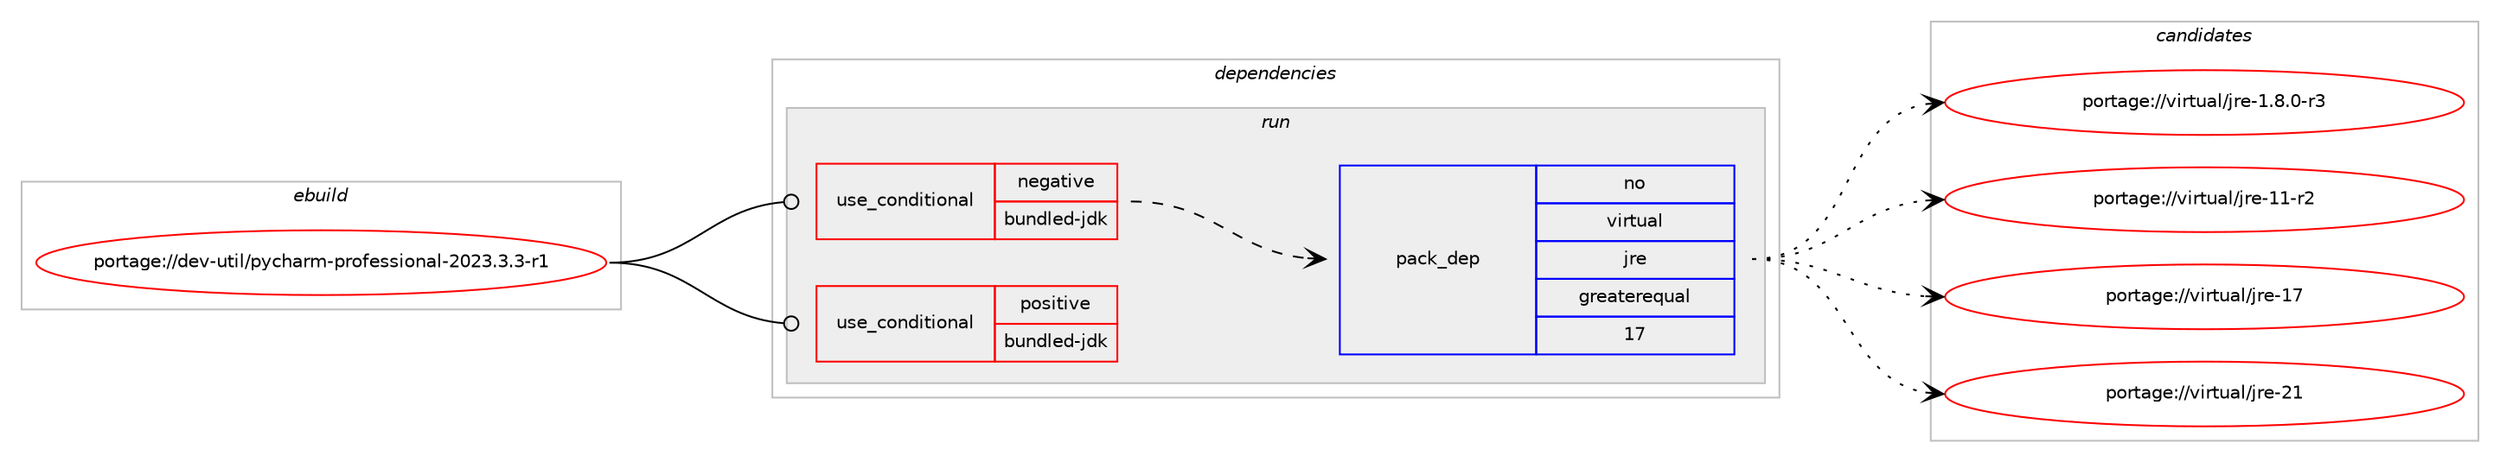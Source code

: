 digraph prolog {

# *************
# Graph options
# *************

newrank=true;
concentrate=true;
compound=true;
graph [rankdir=LR,fontname=Helvetica,fontsize=10,ranksep=1.5];#, ranksep=2.5, nodesep=0.2];
edge  [arrowhead=vee];
node  [fontname=Helvetica,fontsize=10];

# **********
# The ebuild
# **********

subgraph cluster_leftcol {
color=gray;
rank=same;
label=<<i>ebuild</i>>;
id [label="portage://dev-util/pycharm-professional-2023.3.3-r1", color=red, width=4, href="../dev-util/pycharm-professional-2023.3.3-r1.svg"];
}

# ****************
# The dependencies
# ****************

subgraph cluster_midcol {
color=gray;
label=<<i>dependencies</i>>;
subgraph cluster_compile {
fillcolor="#eeeeee";
style=filled;
label=<<i>compile</i>>;
}
subgraph cluster_compileandrun {
fillcolor="#eeeeee";
style=filled;
label=<<i>compile and run</i>>;
}
subgraph cluster_run {
fillcolor="#eeeeee";
style=filled;
label=<<i>run</i>>;
subgraph cond60125 {
dependency111782 [label=<<TABLE BORDER="0" CELLBORDER="1" CELLSPACING="0" CELLPADDING="4"><TR><TD ROWSPAN="3" CELLPADDING="10">use_conditional</TD></TR><TR><TD>negative</TD></TR><TR><TD>bundled-jdk</TD></TR></TABLE>>, shape=none, color=red];
subgraph pack50236 {
dependency111783 [label=<<TABLE BORDER="0" CELLBORDER="1" CELLSPACING="0" CELLPADDING="4" WIDTH="220"><TR><TD ROWSPAN="6" CELLPADDING="30">pack_dep</TD></TR><TR><TD WIDTH="110">no</TD></TR><TR><TD>virtual</TD></TR><TR><TD>jre</TD></TR><TR><TD>greaterequal</TD></TR><TR><TD>17</TD></TR></TABLE>>, shape=none, color=blue];
}
dependency111782:e -> dependency111783:w [weight=20,style="dashed",arrowhead="vee"];
}
id:e -> dependency111782:w [weight=20,style="solid",arrowhead="odot"];
subgraph cond60126 {
dependency111784 [label=<<TABLE BORDER="0" CELLBORDER="1" CELLSPACING="0" CELLPADDING="4"><TR><TD ROWSPAN="3" CELLPADDING="10">use_conditional</TD></TR><TR><TD>positive</TD></TR><TR><TD>bundled-jdk</TD></TR></TABLE>>, shape=none, color=red];
# *** BEGIN UNKNOWN DEPENDENCY TYPE (TODO) ***
# dependency111784 -> package_dependency(portage://dev-util/pycharm-professional-2023.3.3-r1,run,no,app-accessibility,at-spi2-core,none,[,,],[slot(2)],[])
# *** END UNKNOWN DEPENDENCY TYPE (TODO) ***

# *** BEGIN UNKNOWN DEPENDENCY TYPE (TODO) ***
# dependency111784 -> package_dependency(portage://dev-util/pycharm-professional-2023.3.3-r1,run,no,dev-libs,expat,none,[,,],[],[])
# *** END UNKNOWN DEPENDENCY TYPE (TODO) ***

# *** BEGIN UNKNOWN DEPENDENCY TYPE (TODO) ***
# dependency111784 -> package_dependency(portage://dev-util/pycharm-professional-2023.3.3-r1,run,no,dev-libs,nspr,none,[,,],[],[])
# *** END UNKNOWN DEPENDENCY TYPE (TODO) ***

# *** BEGIN UNKNOWN DEPENDENCY TYPE (TODO) ***
# dependency111784 -> package_dependency(portage://dev-util/pycharm-professional-2023.3.3-r1,run,no,dev-libs,nss,none,[,,],[],[])
# *** END UNKNOWN DEPENDENCY TYPE (TODO) ***

# *** BEGIN UNKNOWN DEPENDENCY TYPE (TODO) ***
# dependency111784 -> package_dependency(portage://dev-util/pycharm-professional-2023.3.3-r1,run,no,media-libs,alsa-lib,none,[,,],[],[])
# *** END UNKNOWN DEPENDENCY TYPE (TODO) ***

# *** BEGIN UNKNOWN DEPENDENCY TYPE (TODO) ***
# dependency111784 -> package_dependency(portage://dev-util/pycharm-professional-2023.3.3-r1,run,no,media-libs,freetype,none,[,,],[slot(2),equal],[])
# *** END UNKNOWN DEPENDENCY TYPE (TODO) ***

# *** BEGIN UNKNOWN DEPENDENCY TYPE (TODO) ***
# dependency111784 -> package_dependency(portage://dev-util/pycharm-professional-2023.3.3-r1,run,no,media-libs,mesa,none,[,,],[],[])
# *** END UNKNOWN DEPENDENCY TYPE (TODO) ***

# *** BEGIN UNKNOWN DEPENDENCY TYPE (TODO) ***
# dependency111784 -> package_dependency(portage://dev-util/pycharm-professional-2023.3.3-r1,run,no,net-print,cups,none,[,,],[],[])
# *** END UNKNOWN DEPENDENCY TYPE (TODO) ***

# *** BEGIN UNKNOWN DEPENDENCY TYPE (TODO) ***
# dependency111784 -> package_dependency(portage://dev-util/pycharm-professional-2023.3.3-r1,run,no,sys-apps,dbus,none,[,,],[],[])
# *** END UNKNOWN DEPENDENCY TYPE (TODO) ***

# *** BEGIN UNKNOWN DEPENDENCY TYPE (TODO) ***
# dependency111784 -> package_dependency(portage://dev-util/pycharm-professional-2023.3.3-r1,run,no,sys-libs,zlib,none,[,,],[],[])
# *** END UNKNOWN DEPENDENCY TYPE (TODO) ***

# *** BEGIN UNKNOWN DEPENDENCY TYPE (TODO) ***
# dependency111784 -> package_dependency(portage://dev-util/pycharm-professional-2023.3.3-r1,run,no,x11-libs,cairo,none,[,,],[],[])
# *** END UNKNOWN DEPENDENCY TYPE (TODO) ***

# *** BEGIN UNKNOWN DEPENDENCY TYPE (TODO) ***
# dependency111784 -> package_dependency(portage://dev-util/pycharm-professional-2023.3.3-r1,run,no,x11-libs,libX11,none,[,,],[],[])
# *** END UNKNOWN DEPENDENCY TYPE (TODO) ***

# *** BEGIN UNKNOWN DEPENDENCY TYPE (TODO) ***
# dependency111784 -> package_dependency(portage://dev-util/pycharm-professional-2023.3.3-r1,run,no,x11-libs,libXcomposite,none,[,,],[],[])
# *** END UNKNOWN DEPENDENCY TYPE (TODO) ***

# *** BEGIN UNKNOWN DEPENDENCY TYPE (TODO) ***
# dependency111784 -> package_dependency(portage://dev-util/pycharm-professional-2023.3.3-r1,run,no,x11-libs,libXcursor,none,[,,],[],[])
# *** END UNKNOWN DEPENDENCY TYPE (TODO) ***

# *** BEGIN UNKNOWN DEPENDENCY TYPE (TODO) ***
# dependency111784 -> package_dependency(portage://dev-util/pycharm-professional-2023.3.3-r1,run,no,x11-libs,libXdamage,none,[,,],[],[])
# *** END UNKNOWN DEPENDENCY TYPE (TODO) ***

# *** BEGIN UNKNOWN DEPENDENCY TYPE (TODO) ***
# dependency111784 -> package_dependency(portage://dev-util/pycharm-professional-2023.3.3-r1,run,no,x11-libs,libXext,none,[,,],[],[])
# *** END UNKNOWN DEPENDENCY TYPE (TODO) ***

# *** BEGIN UNKNOWN DEPENDENCY TYPE (TODO) ***
# dependency111784 -> package_dependency(portage://dev-util/pycharm-professional-2023.3.3-r1,run,no,x11-libs,libXfixes,none,[,,],[],[])
# *** END UNKNOWN DEPENDENCY TYPE (TODO) ***

# *** BEGIN UNKNOWN DEPENDENCY TYPE (TODO) ***
# dependency111784 -> package_dependency(portage://dev-util/pycharm-professional-2023.3.3-r1,run,no,x11-libs,libXi,none,[,,],[],[])
# *** END UNKNOWN DEPENDENCY TYPE (TODO) ***

# *** BEGIN UNKNOWN DEPENDENCY TYPE (TODO) ***
# dependency111784 -> package_dependency(portage://dev-util/pycharm-professional-2023.3.3-r1,run,no,x11-libs,libXrandr,none,[,,],[],[])
# *** END UNKNOWN DEPENDENCY TYPE (TODO) ***

# *** BEGIN UNKNOWN DEPENDENCY TYPE (TODO) ***
# dependency111784 -> package_dependency(portage://dev-util/pycharm-professional-2023.3.3-r1,run,no,x11-libs,libXrender,none,[,,],[],[])
# *** END UNKNOWN DEPENDENCY TYPE (TODO) ***

# *** BEGIN UNKNOWN DEPENDENCY TYPE (TODO) ***
# dependency111784 -> package_dependency(portage://dev-util/pycharm-professional-2023.3.3-r1,run,no,x11-libs,libXtst,none,[,,],[],[])
# *** END UNKNOWN DEPENDENCY TYPE (TODO) ***

# *** BEGIN UNKNOWN DEPENDENCY TYPE (TODO) ***
# dependency111784 -> package_dependency(portage://dev-util/pycharm-professional-2023.3.3-r1,run,no,x11-libs,libXxf86vm,none,[,,],[],[])
# *** END UNKNOWN DEPENDENCY TYPE (TODO) ***

# *** BEGIN UNKNOWN DEPENDENCY TYPE (TODO) ***
# dependency111784 -> package_dependency(portage://dev-util/pycharm-professional-2023.3.3-r1,run,no,x11-libs,libdrm,none,[,,],[],[])
# *** END UNKNOWN DEPENDENCY TYPE (TODO) ***

# *** BEGIN UNKNOWN DEPENDENCY TYPE (TODO) ***
# dependency111784 -> package_dependency(portage://dev-util/pycharm-professional-2023.3.3-r1,run,no,x11-libs,libxcb,none,[,,],[],[])
# *** END UNKNOWN DEPENDENCY TYPE (TODO) ***

# *** BEGIN UNKNOWN DEPENDENCY TYPE (TODO) ***
# dependency111784 -> package_dependency(portage://dev-util/pycharm-professional-2023.3.3-r1,run,no,x11-libs,libxkbcommon,none,[,,],[],[])
# *** END UNKNOWN DEPENDENCY TYPE (TODO) ***

# *** BEGIN UNKNOWN DEPENDENCY TYPE (TODO) ***
# dependency111784 -> package_dependency(portage://dev-util/pycharm-professional-2023.3.3-r1,run,no,x11-libs,pango,none,[,,],[],[])
# *** END UNKNOWN DEPENDENCY TYPE (TODO) ***

}
id:e -> dependency111784:w [weight=20,style="solid",arrowhead="odot"];
# *** BEGIN UNKNOWN DEPENDENCY TYPE (TODO) ***
# id -> package_dependency(portage://dev-util/pycharm-professional-2023.3.3-r1,run,no,dev-libs,glib,none,[,,],[slot(2)],[])
# *** END UNKNOWN DEPENDENCY TYPE (TODO) ***

# *** BEGIN UNKNOWN DEPENDENCY TYPE (TODO) ***
# id -> package_dependency(portage://dev-util/pycharm-professional-2023.3.3-r1,run,no,dev-python,pip,none,[,,],[],[])
# *** END UNKNOWN DEPENDENCY TYPE (TODO) ***

# *** BEGIN UNKNOWN DEPENDENCY TYPE (TODO) ***
# id -> package_dependency(portage://dev-util/pycharm-professional-2023.3.3-r1,run,no,media-fonts,dejavu,none,[,,],[],[])
# *** END UNKNOWN DEPENDENCY TYPE (TODO) ***

}
}

# **************
# The candidates
# **************

subgraph cluster_choices {
rank=same;
color=gray;
label=<<i>candidates</i>>;

subgraph choice50236 {
color=black;
nodesep=1;
choice11810511411611797108471061141014549465646484511451 [label="portage://virtual/jre-1.8.0-r3", color=red, width=4,href="../virtual/jre-1.8.0-r3.svg"];
choice11810511411611797108471061141014549494511450 [label="portage://virtual/jre-11-r2", color=red, width=4,href="../virtual/jre-11-r2.svg"];
choice1181051141161179710847106114101454955 [label="portage://virtual/jre-17", color=red, width=4,href="../virtual/jre-17.svg"];
choice1181051141161179710847106114101455049 [label="portage://virtual/jre-21", color=red, width=4,href="../virtual/jre-21.svg"];
dependency111783:e -> choice11810511411611797108471061141014549465646484511451:w [style=dotted,weight="100"];
dependency111783:e -> choice11810511411611797108471061141014549494511450:w [style=dotted,weight="100"];
dependency111783:e -> choice1181051141161179710847106114101454955:w [style=dotted,weight="100"];
dependency111783:e -> choice1181051141161179710847106114101455049:w [style=dotted,weight="100"];
}
}

}
